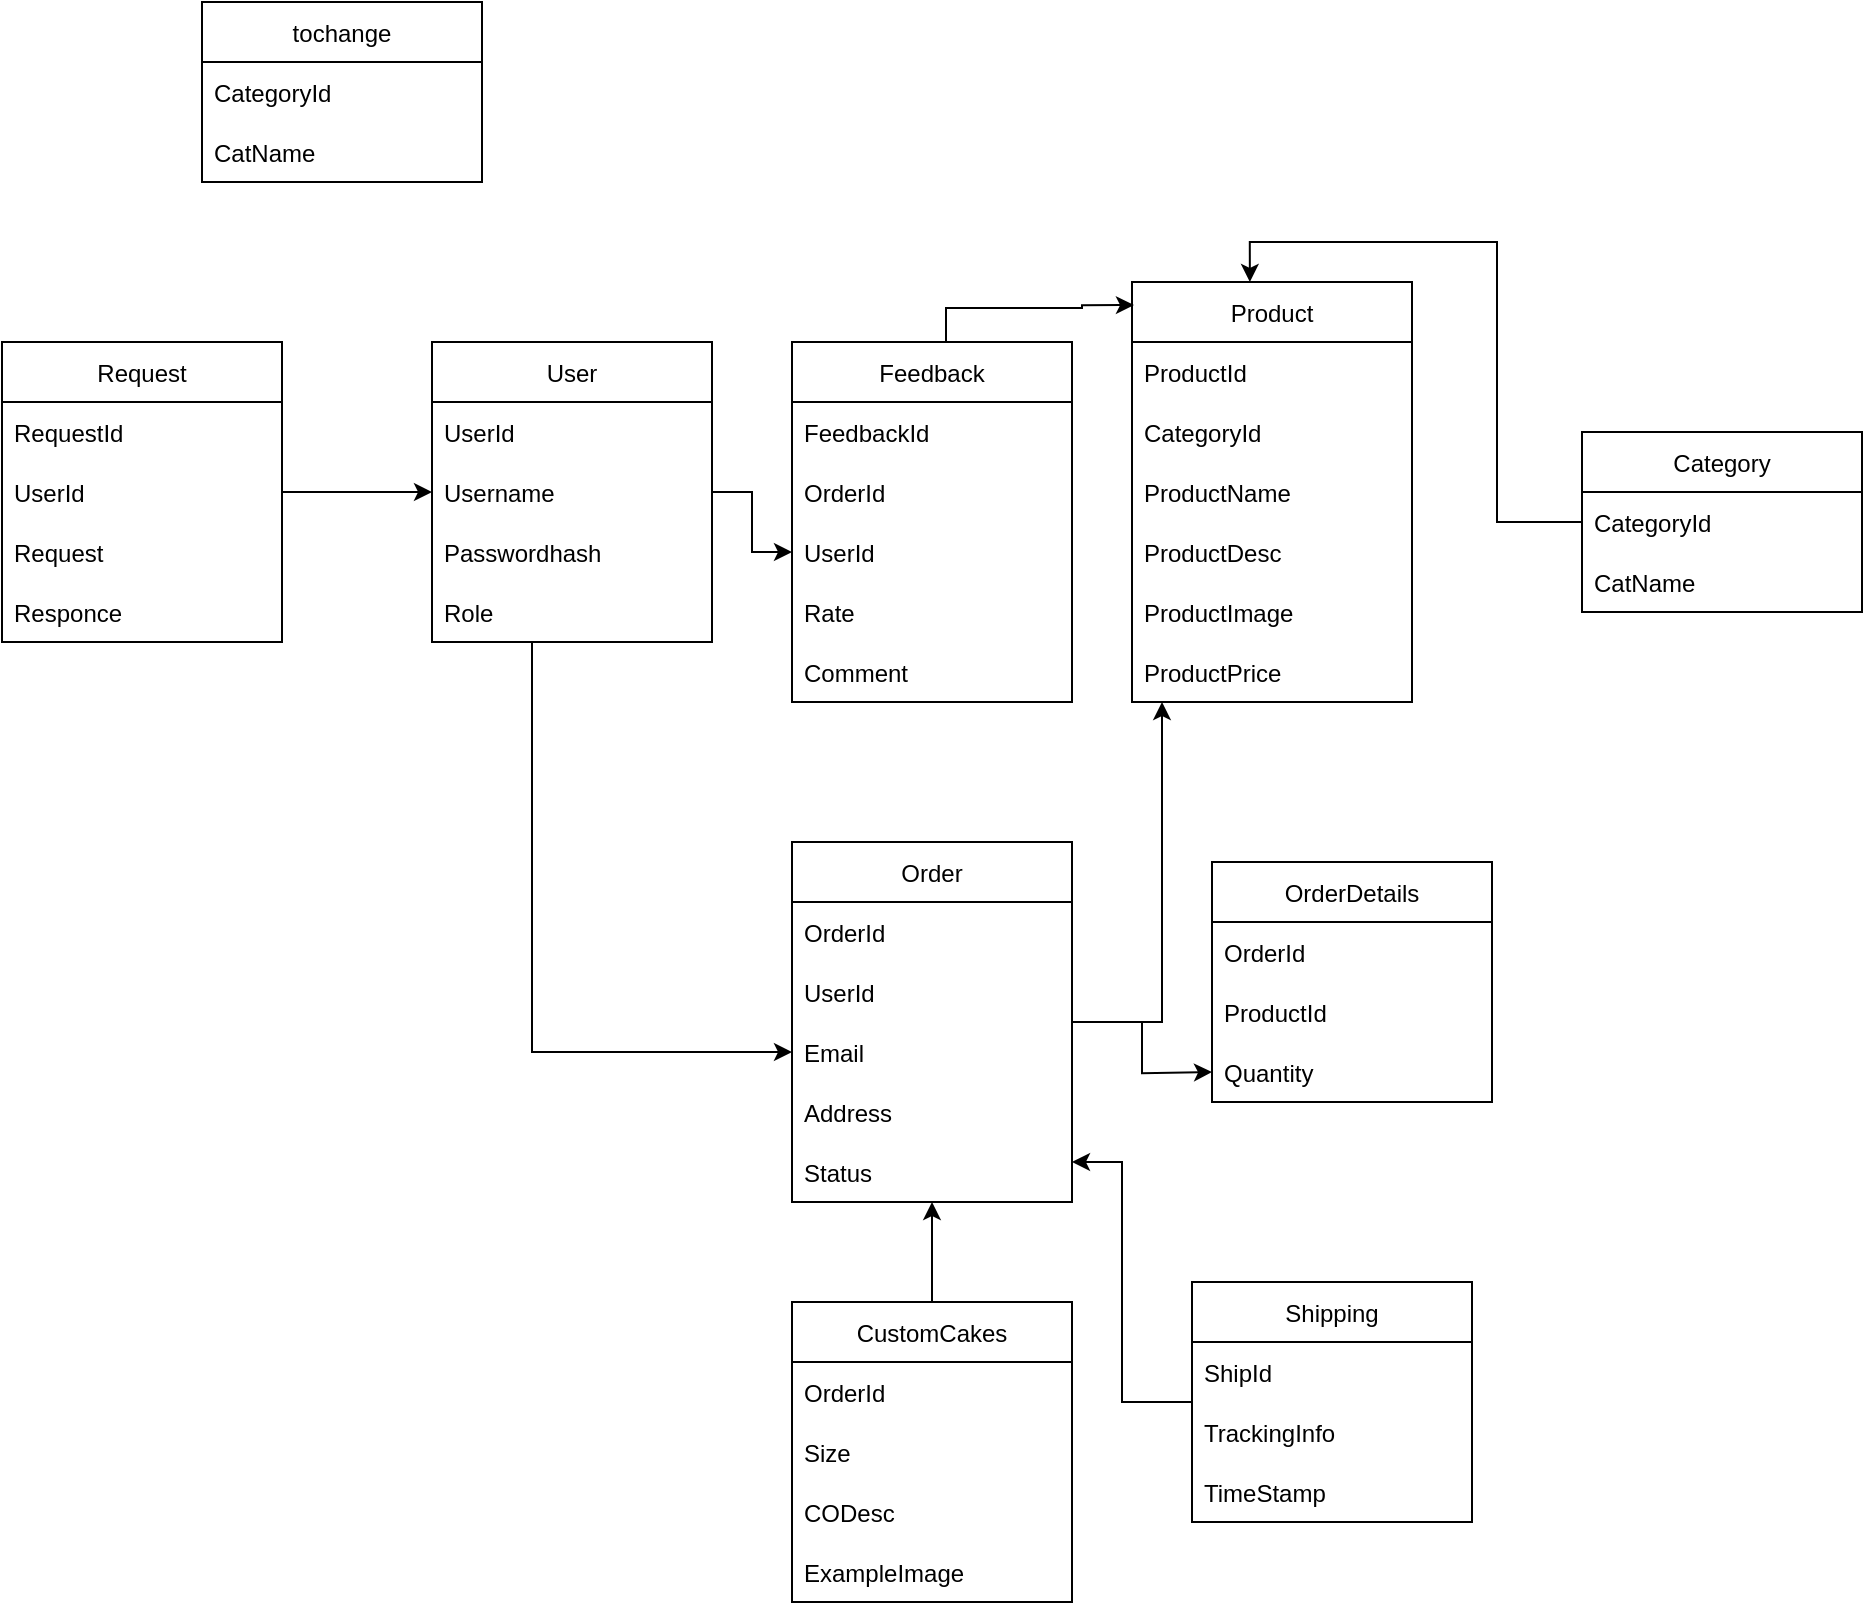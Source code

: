 <mxfile version="20.4.0" type="device"><diagram id="cWGAljSvJRUKLEE6Sag6" name="Page-1"><mxGraphModel dx="2676" dy="1881" grid="1" gridSize="10" guides="1" tooltips="1" connect="1" arrows="1" fold="1" page="1" pageScale="1" pageWidth="850" pageHeight="1100" math="0" shadow="0"><root><mxCell id="0"/><mxCell id="1" parent="0"/><mxCell id="xQ8ZMdHr25wMvEEvFmEQ-67" style="edgeStyle=orthogonalEdgeStyle;rounded=0;orthogonalLoop=1;jettySize=auto;html=1;entryX=0;entryY=0.5;entryDx=0;entryDy=0;" parent="1" source="xQ8ZMdHr25wMvEEvFmEQ-3" target="xQ8ZMdHr25wMvEEvFmEQ-63" edge="1"><mxGeometry relative="1" as="geometry"><Array as="points"><mxPoint x="125" y="-295"/></Array><mxPoint x="125" y="-400" as="targetPoint"/></mxGeometry></mxCell><mxCell id="xQ8ZMdHr25wMvEEvFmEQ-69" value="" style="edgeStyle=orthogonalEdgeStyle;rounded=0;orthogonalLoop=1;jettySize=auto;html=1;" parent="1" source="xQ8ZMdHr25wMvEEvFmEQ-3" target="xQ8ZMdHr25wMvEEvFmEQ-31" edge="1"><mxGeometry relative="1" as="geometry"/></mxCell><mxCell id="xQ8ZMdHr25wMvEEvFmEQ-3" value="User" style="swimlane;fontStyle=0;childLayout=stackLayout;horizontal=1;startSize=30;horizontalStack=0;resizeParent=1;resizeParentMax=0;resizeLast=0;collapsible=1;marginBottom=0;" parent="1" vertex="1"><mxGeometry x="75" y="-650" width="140" height="150" as="geometry"/></mxCell><mxCell id="xQ8ZMdHr25wMvEEvFmEQ-4" value="UserId" style="text;strokeColor=none;fillColor=none;align=left;verticalAlign=middle;spacingLeft=4;spacingRight=4;overflow=hidden;points=[[0,0.5],[1,0.5]];portConstraint=eastwest;rotatable=0;" parent="xQ8ZMdHr25wMvEEvFmEQ-3" vertex="1"><mxGeometry y="30" width="140" height="30" as="geometry"/></mxCell><mxCell id="xQ8ZMdHr25wMvEEvFmEQ-5" value="Username" style="text;strokeColor=none;fillColor=none;align=left;verticalAlign=middle;spacingLeft=4;spacingRight=4;overflow=hidden;points=[[0,0.5],[1,0.5]];portConstraint=eastwest;rotatable=0;" parent="xQ8ZMdHr25wMvEEvFmEQ-3" vertex="1"><mxGeometry y="60" width="140" height="30" as="geometry"/></mxCell><mxCell id="xQ8ZMdHr25wMvEEvFmEQ-6" value="Passwordhash" style="text;strokeColor=none;fillColor=none;align=left;verticalAlign=middle;spacingLeft=4;spacingRight=4;overflow=hidden;points=[[0,0.5],[1,0.5]];portConstraint=eastwest;rotatable=0;" parent="xQ8ZMdHr25wMvEEvFmEQ-3" vertex="1"><mxGeometry y="90" width="140" height="30" as="geometry"/></mxCell><mxCell id="QKYVeMGCWJXLhP2GCF33-6" value="Role" style="text;strokeColor=none;fillColor=none;align=left;verticalAlign=middle;spacingLeft=4;spacingRight=4;overflow=hidden;points=[[0,0.5],[1,0.5]];portConstraint=eastwest;rotatable=0;" vertex="1" parent="xQ8ZMdHr25wMvEEvFmEQ-3"><mxGeometry y="120" width="140" height="30" as="geometry"/></mxCell><mxCell id="xQ8ZMdHr25wMvEEvFmEQ-11" value="Product" style="swimlane;fontStyle=0;childLayout=stackLayout;horizontal=1;startSize=30;horizontalStack=0;resizeParent=1;resizeParentMax=0;resizeLast=0;collapsible=1;marginBottom=0;" parent="1" vertex="1"><mxGeometry x="425" y="-680" width="140" height="210" as="geometry"><mxRectangle x="190" y="360" width="80" height="30" as="alternateBounds"/></mxGeometry></mxCell><mxCell id="xQ8ZMdHr25wMvEEvFmEQ-12" value="ProductId" style="text;strokeColor=none;fillColor=none;align=left;verticalAlign=middle;spacingLeft=4;spacingRight=4;overflow=hidden;points=[[0,0.5],[1,0.5]];portConstraint=eastwest;rotatable=0;" parent="xQ8ZMdHr25wMvEEvFmEQ-11" vertex="1"><mxGeometry y="30" width="140" height="30" as="geometry"/></mxCell><mxCell id="xQ8ZMdHr25wMvEEvFmEQ-40" value="CategoryId" style="text;strokeColor=none;fillColor=none;align=left;verticalAlign=middle;spacingLeft=4;spacingRight=4;overflow=hidden;points=[[0,0.5],[1,0.5]];portConstraint=eastwest;rotatable=0;" parent="xQ8ZMdHr25wMvEEvFmEQ-11" vertex="1"><mxGeometry y="60" width="140" height="30" as="geometry"/></mxCell><mxCell id="xQ8ZMdHr25wMvEEvFmEQ-13" value="ProductName" style="text;strokeColor=none;fillColor=none;align=left;verticalAlign=middle;spacingLeft=4;spacingRight=4;overflow=hidden;points=[[0,0.5],[1,0.5]];portConstraint=eastwest;rotatable=0;" parent="xQ8ZMdHr25wMvEEvFmEQ-11" vertex="1"><mxGeometry y="90" width="140" height="30" as="geometry"/></mxCell><mxCell id="xQ8ZMdHr25wMvEEvFmEQ-14" value="ProductDesc" style="text;strokeColor=none;fillColor=none;align=left;verticalAlign=middle;spacingLeft=4;spacingRight=4;overflow=hidden;points=[[0,0.5],[1,0.5]];portConstraint=eastwest;rotatable=0;" parent="xQ8ZMdHr25wMvEEvFmEQ-11" vertex="1"><mxGeometry y="120" width="140" height="30" as="geometry"/></mxCell><mxCell id="xQ8ZMdHr25wMvEEvFmEQ-19" value="ProductImage" style="text;strokeColor=none;fillColor=none;align=left;verticalAlign=middle;spacingLeft=4;spacingRight=4;overflow=hidden;points=[[0,0.5],[1,0.5]];portConstraint=eastwest;rotatable=0;" parent="xQ8ZMdHr25wMvEEvFmEQ-11" vertex="1"><mxGeometry y="150" width="140" height="30" as="geometry"/></mxCell><mxCell id="xQ8ZMdHr25wMvEEvFmEQ-39" value="ProductPrice" style="text;strokeColor=none;fillColor=none;align=left;verticalAlign=middle;spacingLeft=4;spacingRight=4;overflow=hidden;points=[[0,0.5],[1,0.5]];portConstraint=eastwest;rotatable=0;" parent="xQ8ZMdHr25wMvEEvFmEQ-11" vertex="1"><mxGeometry y="180" width="140" height="30" as="geometry"/></mxCell><mxCell id="xQ8ZMdHr25wMvEEvFmEQ-70" value="" style="edgeStyle=orthogonalEdgeStyle;rounded=0;orthogonalLoop=1;jettySize=auto;html=1;entryX=0.007;entryY=0.055;entryDx=0;entryDy=0;entryPerimeter=0;" parent="1" source="xQ8ZMdHr25wMvEEvFmEQ-24" target="xQ8ZMdHr25wMvEEvFmEQ-11" edge="1"><mxGeometry relative="1" as="geometry"><Array as="points"><mxPoint x="332" y="-667"/><mxPoint x="400" y="-667"/><mxPoint x="400" y="-668"/></Array></mxGeometry></mxCell><mxCell id="xQ8ZMdHr25wMvEEvFmEQ-24" value="Feedback" style="swimlane;fontStyle=0;childLayout=stackLayout;horizontal=1;startSize=30;horizontalStack=0;resizeParent=1;resizeParentMax=0;resizeLast=0;collapsible=1;marginBottom=0;" parent="1" vertex="1"><mxGeometry x="255" y="-650" width="140" height="180" as="geometry"><mxRectangle x="190" y="360" width="80" height="30" as="alternateBounds"/></mxGeometry></mxCell><mxCell id="xQ8ZMdHr25wMvEEvFmEQ-26" value="FeedbackId" style="text;strokeColor=none;fillColor=none;align=left;verticalAlign=middle;spacingLeft=4;spacingRight=4;overflow=hidden;points=[[0,0.5],[1,0.5]];portConstraint=eastwest;rotatable=0;" parent="xQ8ZMdHr25wMvEEvFmEQ-24" vertex="1"><mxGeometry y="30" width="140" height="30" as="geometry"/></mxCell><mxCell id="xQ8ZMdHr25wMvEEvFmEQ-25" value="OrderId" style="text;strokeColor=none;fillColor=none;align=left;verticalAlign=middle;spacingLeft=4;spacingRight=4;overflow=hidden;points=[[0,0.5],[1,0.5]];portConstraint=eastwest;rotatable=0;" parent="xQ8ZMdHr25wMvEEvFmEQ-24" vertex="1"><mxGeometry y="60" width="140" height="30" as="geometry"/></mxCell><mxCell id="xQ8ZMdHr25wMvEEvFmEQ-31" value="UserId" style="text;strokeColor=none;fillColor=none;align=left;verticalAlign=middle;spacingLeft=4;spacingRight=4;overflow=hidden;points=[[0,0.5],[1,0.5]];portConstraint=eastwest;rotatable=0;" parent="xQ8ZMdHr25wMvEEvFmEQ-24" vertex="1"><mxGeometry y="90" width="140" height="30" as="geometry"/></mxCell><mxCell id="xQ8ZMdHr25wMvEEvFmEQ-27" value="Rate" style="text;strokeColor=none;fillColor=none;align=left;verticalAlign=middle;spacingLeft=4;spacingRight=4;overflow=hidden;points=[[0,0.5],[1,0.5]];portConstraint=eastwest;rotatable=0;" parent="xQ8ZMdHr25wMvEEvFmEQ-24" vertex="1"><mxGeometry y="120" width="140" height="30" as="geometry"/></mxCell><mxCell id="xQ8ZMdHr25wMvEEvFmEQ-28" value="Comment" style="text;strokeColor=none;fillColor=none;align=left;verticalAlign=middle;spacingLeft=4;spacingRight=4;overflow=hidden;points=[[0,0.5],[1,0.5]];portConstraint=eastwest;rotatable=0;" parent="xQ8ZMdHr25wMvEEvFmEQ-24" vertex="1"><mxGeometry y="150" width="140" height="30" as="geometry"/></mxCell><mxCell id="xQ8ZMdHr25wMvEEvFmEQ-65" value="" style="edgeStyle=orthogonalEdgeStyle;rounded=0;orthogonalLoop=1;jettySize=auto;html=1;" parent="1" source="xQ8ZMdHr25wMvEEvFmEQ-32" edge="1"><mxGeometry relative="1" as="geometry"><mxPoint x="465" y="-284.947" as="targetPoint"/></mxGeometry></mxCell><mxCell id="xQ8ZMdHr25wMvEEvFmEQ-107" style="edgeStyle=orthogonalEdgeStyle;rounded=0;orthogonalLoop=1;jettySize=auto;html=1;" parent="1" source="xQ8ZMdHr25wMvEEvFmEQ-32" target="xQ8ZMdHr25wMvEEvFmEQ-11" edge="1"><mxGeometry relative="1" as="geometry"><Array as="points"><mxPoint x="440" y="-310"/></Array></mxGeometry></mxCell><mxCell id="xQ8ZMdHr25wMvEEvFmEQ-32" value="Order" style="swimlane;fontStyle=0;childLayout=stackLayout;horizontal=1;startSize=30;horizontalStack=0;resizeParent=1;resizeParentMax=0;resizeLast=0;collapsible=1;marginBottom=0;" parent="1" vertex="1"><mxGeometry x="255" y="-400" width="140" height="180" as="geometry"/></mxCell><mxCell id="xQ8ZMdHr25wMvEEvFmEQ-33" value="OrderId" style="text;strokeColor=none;fillColor=none;align=left;verticalAlign=middle;spacingLeft=4;spacingRight=4;overflow=hidden;points=[[0,0.5],[1,0.5]];portConstraint=eastwest;rotatable=0;" parent="xQ8ZMdHr25wMvEEvFmEQ-32" vertex="1"><mxGeometry y="30" width="140" height="30" as="geometry"/></mxCell><mxCell id="xQ8ZMdHr25wMvEEvFmEQ-62" value="UserId" style="text;strokeColor=none;fillColor=none;align=left;verticalAlign=middle;spacingLeft=4;spacingRight=4;overflow=hidden;points=[[0,0.5],[1,0.5]];portConstraint=eastwest;rotatable=0;" parent="xQ8ZMdHr25wMvEEvFmEQ-32" vertex="1"><mxGeometry y="60" width="140" height="30" as="geometry"/></mxCell><mxCell id="xQ8ZMdHr25wMvEEvFmEQ-63" value="Email" style="text;strokeColor=none;fillColor=none;align=left;verticalAlign=middle;spacingLeft=4;spacingRight=4;overflow=hidden;points=[[0,0.5],[1,0.5]];portConstraint=eastwest;rotatable=0;" parent="xQ8ZMdHr25wMvEEvFmEQ-32" vertex="1"><mxGeometry y="90" width="140" height="30" as="geometry"/></mxCell><mxCell id="xQ8ZMdHr25wMvEEvFmEQ-64" value="Address" style="text;strokeColor=none;fillColor=none;align=left;verticalAlign=middle;spacingLeft=4;spacingRight=4;overflow=hidden;points=[[0,0.5],[1,0.5]];portConstraint=eastwest;rotatable=0;" parent="xQ8ZMdHr25wMvEEvFmEQ-32" vertex="1"><mxGeometry y="120" width="140" height="30" as="geometry"/></mxCell><mxCell id="QKYVeMGCWJXLhP2GCF33-1" value="Status" style="text;strokeColor=none;fillColor=none;align=left;verticalAlign=middle;spacingLeft=4;spacingRight=4;overflow=hidden;points=[[0,0.5],[1,0.5]];portConstraint=eastwest;rotatable=0;" vertex="1" parent="xQ8ZMdHr25wMvEEvFmEQ-32"><mxGeometry y="150" width="140" height="30" as="geometry"/></mxCell><mxCell id="xQ8ZMdHr25wMvEEvFmEQ-42" value="OrderDetails" style="swimlane;fontStyle=0;childLayout=stackLayout;horizontal=1;startSize=30;horizontalStack=0;resizeParent=1;resizeParentMax=0;resizeLast=0;collapsible=1;marginBottom=0;" parent="1" vertex="1"><mxGeometry x="465" y="-390" width="140" height="120" as="geometry"/></mxCell><mxCell id="xQ8ZMdHr25wMvEEvFmEQ-43" value="OrderId" style="text;strokeColor=none;fillColor=none;align=left;verticalAlign=middle;spacingLeft=4;spacingRight=4;overflow=hidden;points=[[0,0.5],[1,0.5]];portConstraint=eastwest;rotatable=0;" parent="xQ8ZMdHr25wMvEEvFmEQ-42" vertex="1"><mxGeometry y="30" width="140" height="30" as="geometry"/></mxCell><mxCell id="xQ8ZMdHr25wMvEEvFmEQ-44" value="ProductId" style="text;strokeColor=none;fillColor=none;align=left;verticalAlign=middle;spacingLeft=4;spacingRight=4;overflow=hidden;points=[[0,0.5],[1,0.5]];portConstraint=eastwest;rotatable=0;" parent="xQ8ZMdHr25wMvEEvFmEQ-42" vertex="1"><mxGeometry y="60" width="140" height="30" as="geometry"/></mxCell><mxCell id="xQ8ZMdHr25wMvEEvFmEQ-55" value="Quantity" style="text;strokeColor=none;fillColor=none;align=left;verticalAlign=middle;spacingLeft=4;spacingRight=4;overflow=hidden;points=[[0,0.5],[1,0.5]];portConstraint=eastwest;rotatable=0;" parent="xQ8ZMdHr25wMvEEvFmEQ-42" vertex="1"><mxGeometry y="90" width="140" height="30" as="geometry"/></mxCell><mxCell id="xQ8ZMdHr25wMvEEvFmEQ-76" value="" style="edgeStyle=orthogonalEdgeStyle;rounded=0;orthogonalLoop=1;jettySize=auto;html=1;" parent="1" source="xQ8ZMdHr25wMvEEvFmEQ-72" target="xQ8ZMdHr25wMvEEvFmEQ-32" edge="1"><mxGeometry relative="1" as="geometry"><Array as="points"><mxPoint x="420" y="-120"/><mxPoint x="420" y="-240"/></Array></mxGeometry></mxCell><mxCell id="xQ8ZMdHr25wMvEEvFmEQ-72" value="Shipping" style="swimlane;fontStyle=0;childLayout=stackLayout;horizontal=1;startSize=30;horizontalStack=0;resizeParent=1;resizeParentMax=0;resizeLast=0;collapsible=1;marginBottom=0;" parent="1" vertex="1"><mxGeometry x="455" y="-180" width="140" height="120" as="geometry"/></mxCell><mxCell id="xQ8ZMdHr25wMvEEvFmEQ-73" value="ShipId" style="text;strokeColor=none;fillColor=none;align=left;verticalAlign=middle;spacingLeft=4;spacingRight=4;overflow=hidden;points=[[0,0.5],[1,0.5]];portConstraint=eastwest;rotatable=0;" parent="xQ8ZMdHr25wMvEEvFmEQ-72" vertex="1"><mxGeometry y="30" width="140" height="30" as="geometry"/></mxCell><mxCell id="xQ8ZMdHr25wMvEEvFmEQ-74" value="TrackingInfo" style="text;strokeColor=none;fillColor=none;align=left;verticalAlign=middle;spacingLeft=4;spacingRight=4;overflow=hidden;points=[[0,0.5],[1,0.5]];portConstraint=eastwest;rotatable=0;" parent="xQ8ZMdHr25wMvEEvFmEQ-72" vertex="1"><mxGeometry y="60" width="140" height="30" as="geometry"/></mxCell><mxCell id="QKYVeMGCWJXLhP2GCF33-5" value="TimeStamp" style="text;strokeColor=none;fillColor=none;align=left;verticalAlign=middle;spacingLeft=4;spacingRight=4;overflow=hidden;points=[[0,0.5],[1,0.5]];portConstraint=eastwest;rotatable=0;" vertex="1" parent="xQ8ZMdHr25wMvEEvFmEQ-72"><mxGeometry y="90" width="140" height="30" as="geometry"/></mxCell><mxCell id="xQ8ZMdHr25wMvEEvFmEQ-83" style="edgeStyle=orthogonalEdgeStyle;rounded=0;orthogonalLoop=1;jettySize=auto;html=1;entryX=0.421;entryY=0;entryDx=0;entryDy=0;entryPerimeter=0;" parent="1" source="xQ8ZMdHr25wMvEEvFmEQ-78" target="xQ8ZMdHr25wMvEEvFmEQ-11" edge="1"><mxGeometry relative="1" as="geometry"/></mxCell><mxCell id="xQ8ZMdHr25wMvEEvFmEQ-78" value="Category" style="swimlane;fontStyle=0;childLayout=stackLayout;horizontal=1;startSize=30;horizontalStack=0;resizeParent=1;resizeParentMax=0;resizeLast=0;collapsible=1;marginBottom=0;" parent="1" vertex="1"><mxGeometry x="650" y="-605" width="140" height="90" as="geometry"/></mxCell><mxCell id="xQ8ZMdHr25wMvEEvFmEQ-79" value="CategoryId" style="text;strokeColor=none;fillColor=none;align=left;verticalAlign=middle;spacingLeft=4;spacingRight=4;overflow=hidden;points=[[0,0.5],[1,0.5]];portConstraint=eastwest;rotatable=0;" parent="xQ8ZMdHr25wMvEEvFmEQ-78" vertex="1"><mxGeometry y="30" width="140" height="30" as="geometry"/></mxCell><mxCell id="xQ8ZMdHr25wMvEEvFmEQ-80" value="CatName" style="text;strokeColor=none;fillColor=none;align=left;verticalAlign=middle;spacingLeft=4;spacingRight=4;overflow=hidden;points=[[0,0.5],[1,0.5]];portConstraint=eastwest;rotatable=0;" parent="xQ8ZMdHr25wMvEEvFmEQ-78" vertex="1"><mxGeometry y="60" width="140" height="30" as="geometry"/></mxCell><mxCell id="xQ8ZMdHr25wMvEEvFmEQ-89" style="edgeStyle=orthogonalEdgeStyle;rounded=0;orthogonalLoop=1;jettySize=auto;html=1;" parent="1" source="xQ8ZMdHr25wMvEEvFmEQ-84" target="xQ8ZMdHr25wMvEEvFmEQ-3" edge="1"><mxGeometry relative="1" as="geometry"/></mxCell><mxCell id="xQ8ZMdHr25wMvEEvFmEQ-84" value="Request" style="swimlane;fontStyle=0;childLayout=stackLayout;horizontal=1;startSize=30;horizontalStack=0;resizeParent=1;resizeParentMax=0;resizeLast=0;collapsible=1;marginBottom=0;" parent="1" vertex="1"><mxGeometry x="-140" y="-650" width="140" height="150" as="geometry"/></mxCell><mxCell id="xQ8ZMdHr25wMvEEvFmEQ-85" value="RequestId" style="text;strokeColor=none;fillColor=none;align=left;verticalAlign=middle;spacingLeft=4;spacingRight=4;overflow=hidden;points=[[0,0.5],[1,0.5]];portConstraint=eastwest;rotatable=0;" parent="xQ8ZMdHr25wMvEEvFmEQ-84" vertex="1"><mxGeometry y="30" width="140" height="30" as="geometry"/></mxCell><mxCell id="xQ8ZMdHr25wMvEEvFmEQ-86" value="UserId" style="text;strokeColor=none;fillColor=none;align=left;verticalAlign=middle;spacingLeft=4;spacingRight=4;overflow=hidden;points=[[0,0.5],[1,0.5]];portConstraint=eastwest;rotatable=0;" parent="xQ8ZMdHr25wMvEEvFmEQ-84" vertex="1"><mxGeometry y="60" width="140" height="30" as="geometry"/></mxCell><mxCell id="xQ8ZMdHr25wMvEEvFmEQ-88" value="Request" style="text;strokeColor=none;fillColor=none;align=left;verticalAlign=middle;spacingLeft=4;spacingRight=4;overflow=hidden;points=[[0,0.5],[1,0.5]];portConstraint=eastwest;rotatable=0;" parent="xQ8ZMdHr25wMvEEvFmEQ-84" vertex="1"><mxGeometry y="90" width="140" height="30" as="geometry"/></mxCell><mxCell id="xQ8ZMdHr25wMvEEvFmEQ-96" value="Responce" style="text;strokeColor=none;fillColor=none;align=left;verticalAlign=middle;spacingLeft=4;spacingRight=4;overflow=hidden;points=[[0,0.5],[1,0.5]];portConstraint=eastwest;rotatable=0;" parent="xQ8ZMdHr25wMvEEvFmEQ-84" vertex="1"><mxGeometry y="120" width="140" height="30" as="geometry"/></mxCell><mxCell id="xQ8ZMdHr25wMvEEvFmEQ-105" style="edgeStyle=orthogonalEdgeStyle;rounded=0;orthogonalLoop=1;jettySize=auto;html=1;" parent="1" source="xQ8ZMdHr25wMvEEvFmEQ-98" target="xQ8ZMdHr25wMvEEvFmEQ-32" edge="1"><mxGeometry relative="1" as="geometry"><Array as="points"/></mxGeometry></mxCell><mxCell id="xQ8ZMdHr25wMvEEvFmEQ-98" value="CustomCakes" style="swimlane;fontStyle=0;childLayout=stackLayout;horizontal=1;startSize=30;horizontalStack=0;resizeParent=1;resizeParentMax=0;resizeLast=0;collapsible=1;marginBottom=0;" parent="1" vertex="1"><mxGeometry x="255" y="-170" width="140" height="150" as="geometry"/></mxCell><mxCell id="xQ8ZMdHr25wMvEEvFmEQ-99" value="OrderId" style="text;strokeColor=none;fillColor=none;align=left;verticalAlign=middle;spacingLeft=4;spacingRight=4;overflow=hidden;points=[[0,0.5],[1,0.5]];portConstraint=eastwest;rotatable=0;" parent="xQ8ZMdHr25wMvEEvFmEQ-98" vertex="1"><mxGeometry y="30" width="140" height="30" as="geometry"/></mxCell><mxCell id="QKYVeMGCWJXLhP2GCF33-8" value="Size" style="text;strokeColor=none;fillColor=none;align=left;verticalAlign=middle;spacingLeft=4;spacingRight=4;overflow=hidden;points=[[0,0.5],[1,0.5]];portConstraint=eastwest;rotatable=0;" vertex="1" parent="xQ8ZMdHr25wMvEEvFmEQ-98"><mxGeometry y="60" width="140" height="30" as="geometry"/></mxCell><mxCell id="QKYVeMGCWJXLhP2GCF33-3" value="CODesc" style="text;strokeColor=none;fillColor=none;align=left;verticalAlign=middle;spacingLeft=4;spacingRight=4;overflow=hidden;points=[[0,0.5],[1,0.5]];portConstraint=eastwest;rotatable=0;" vertex="1" parent="xQ8ZMdHr25wMvEEvFmEQ-98"><mxGeometry y="90" width="140" height="30" as="geometry"/></mxCell><mxCell id="QKYVeMGCWJXLhP2GCF33-7" value="ExampleImage" style="text;strokeColor=none;fillColor=none;align=left;verticalAlign=middle;spacingLeft=4;spacingRight=4;overflow=hidden;points=[[0,0.5],[1,0.5]];portConstraint=eastwest;rotatable=0;" vertex="1" parent="xQ8ZMdHr25wMvEEvFmEQ-98"><mxGeometry y="120" width="140" height="30" as="geometry"/></mxCell><mxCell id="QKYVeMGCWJXLhP2GCF33-9" value="tochange" style="swimlane;fontStyle=0;childLayout=stackLayout;horizontal=1;startSize=30;horizontalStack=0;resizeParent=1;resizeParentMax=0;resizeLast=0;collapsible=1;marginBottom=0;" vertex="1" parent="1"><mxGeometry x="-40" y="-820" width="140" height="90" as="geometry"/></mxCell><mxCell id="QKYVeMGCWJXLhP2GCF33-10" value="CategoryId" style="text;strokeColor=none;fillColor=none;align=left;verticalAlign=middle;spacingLeft=4;spacingRight=4;overflow=hidden;points=[[0,0.5],[1,0.5]];portConstraint=eastwest;rotatable=0;" vertex="1" parent="QKYVeMGCWJXLhP2GCF33-9"><mxGeometry y="30" width="140" height="30" as="geometry"/></mxCell><mxCell id="QKYVeMGCWJXLhP2GCF33-11" value="CatName" style="text;strokeColor=none;fillColor=none;align=left;verticalAlign=middle;spacingLeft=4;spacingRight=4;overflow=hidden;points=[[0,0.5],[1,0.5]];portConstraint=eastwest;rotatable=0;" vertex="1" parent="QKYVeMGCWJXLhP2GCF33-9"><mxGeometry y="60" width="140" height="30" as="geometry"/></mxCell></root></mxGraphModel></diagram></mxfile>